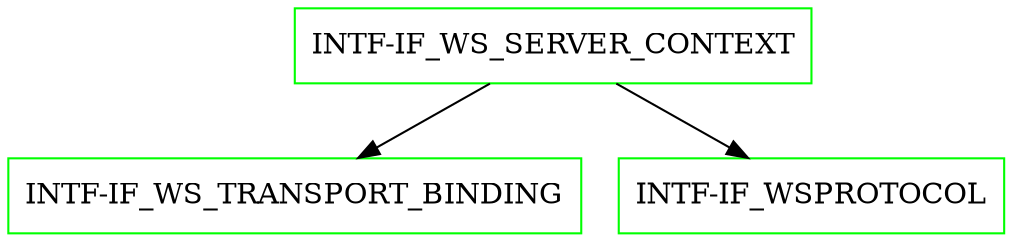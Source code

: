 digraph G {
  "INTF-IF_WS_SERVER_CONTEXT" [shape=box,color=green];
  "INTF-IF_WS_TRANSPORT_BINDING" [shape=box,color=green,URL="./INTF_IF_WS_TRANSPORT_BINDING.html"];
  "INTF-IF_WSPROTOCOL" [shape=box,color=green,URL="./INTF_IF_WSPROTOCOL.html"];
  "INTF-IF_WS_SERVER_CONTEXT" -> "INTF-IF_WSPROTOCOL";
  "INTF-IF_WS_SERVER_CONTEXT" -> "INTF-IF_WS_TRANSPORT_BINDING";
}
